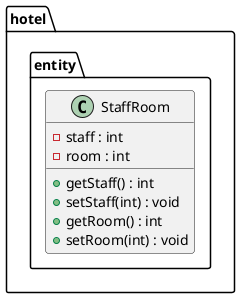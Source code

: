 @startuml

class hotel.entity.StaffRoom {
    - staff : int
    - room : int
    + getStaff() : int
    + setStaff(int) : void
    + getRoom() : int
    + setRoom(int) : void
}

@enduml